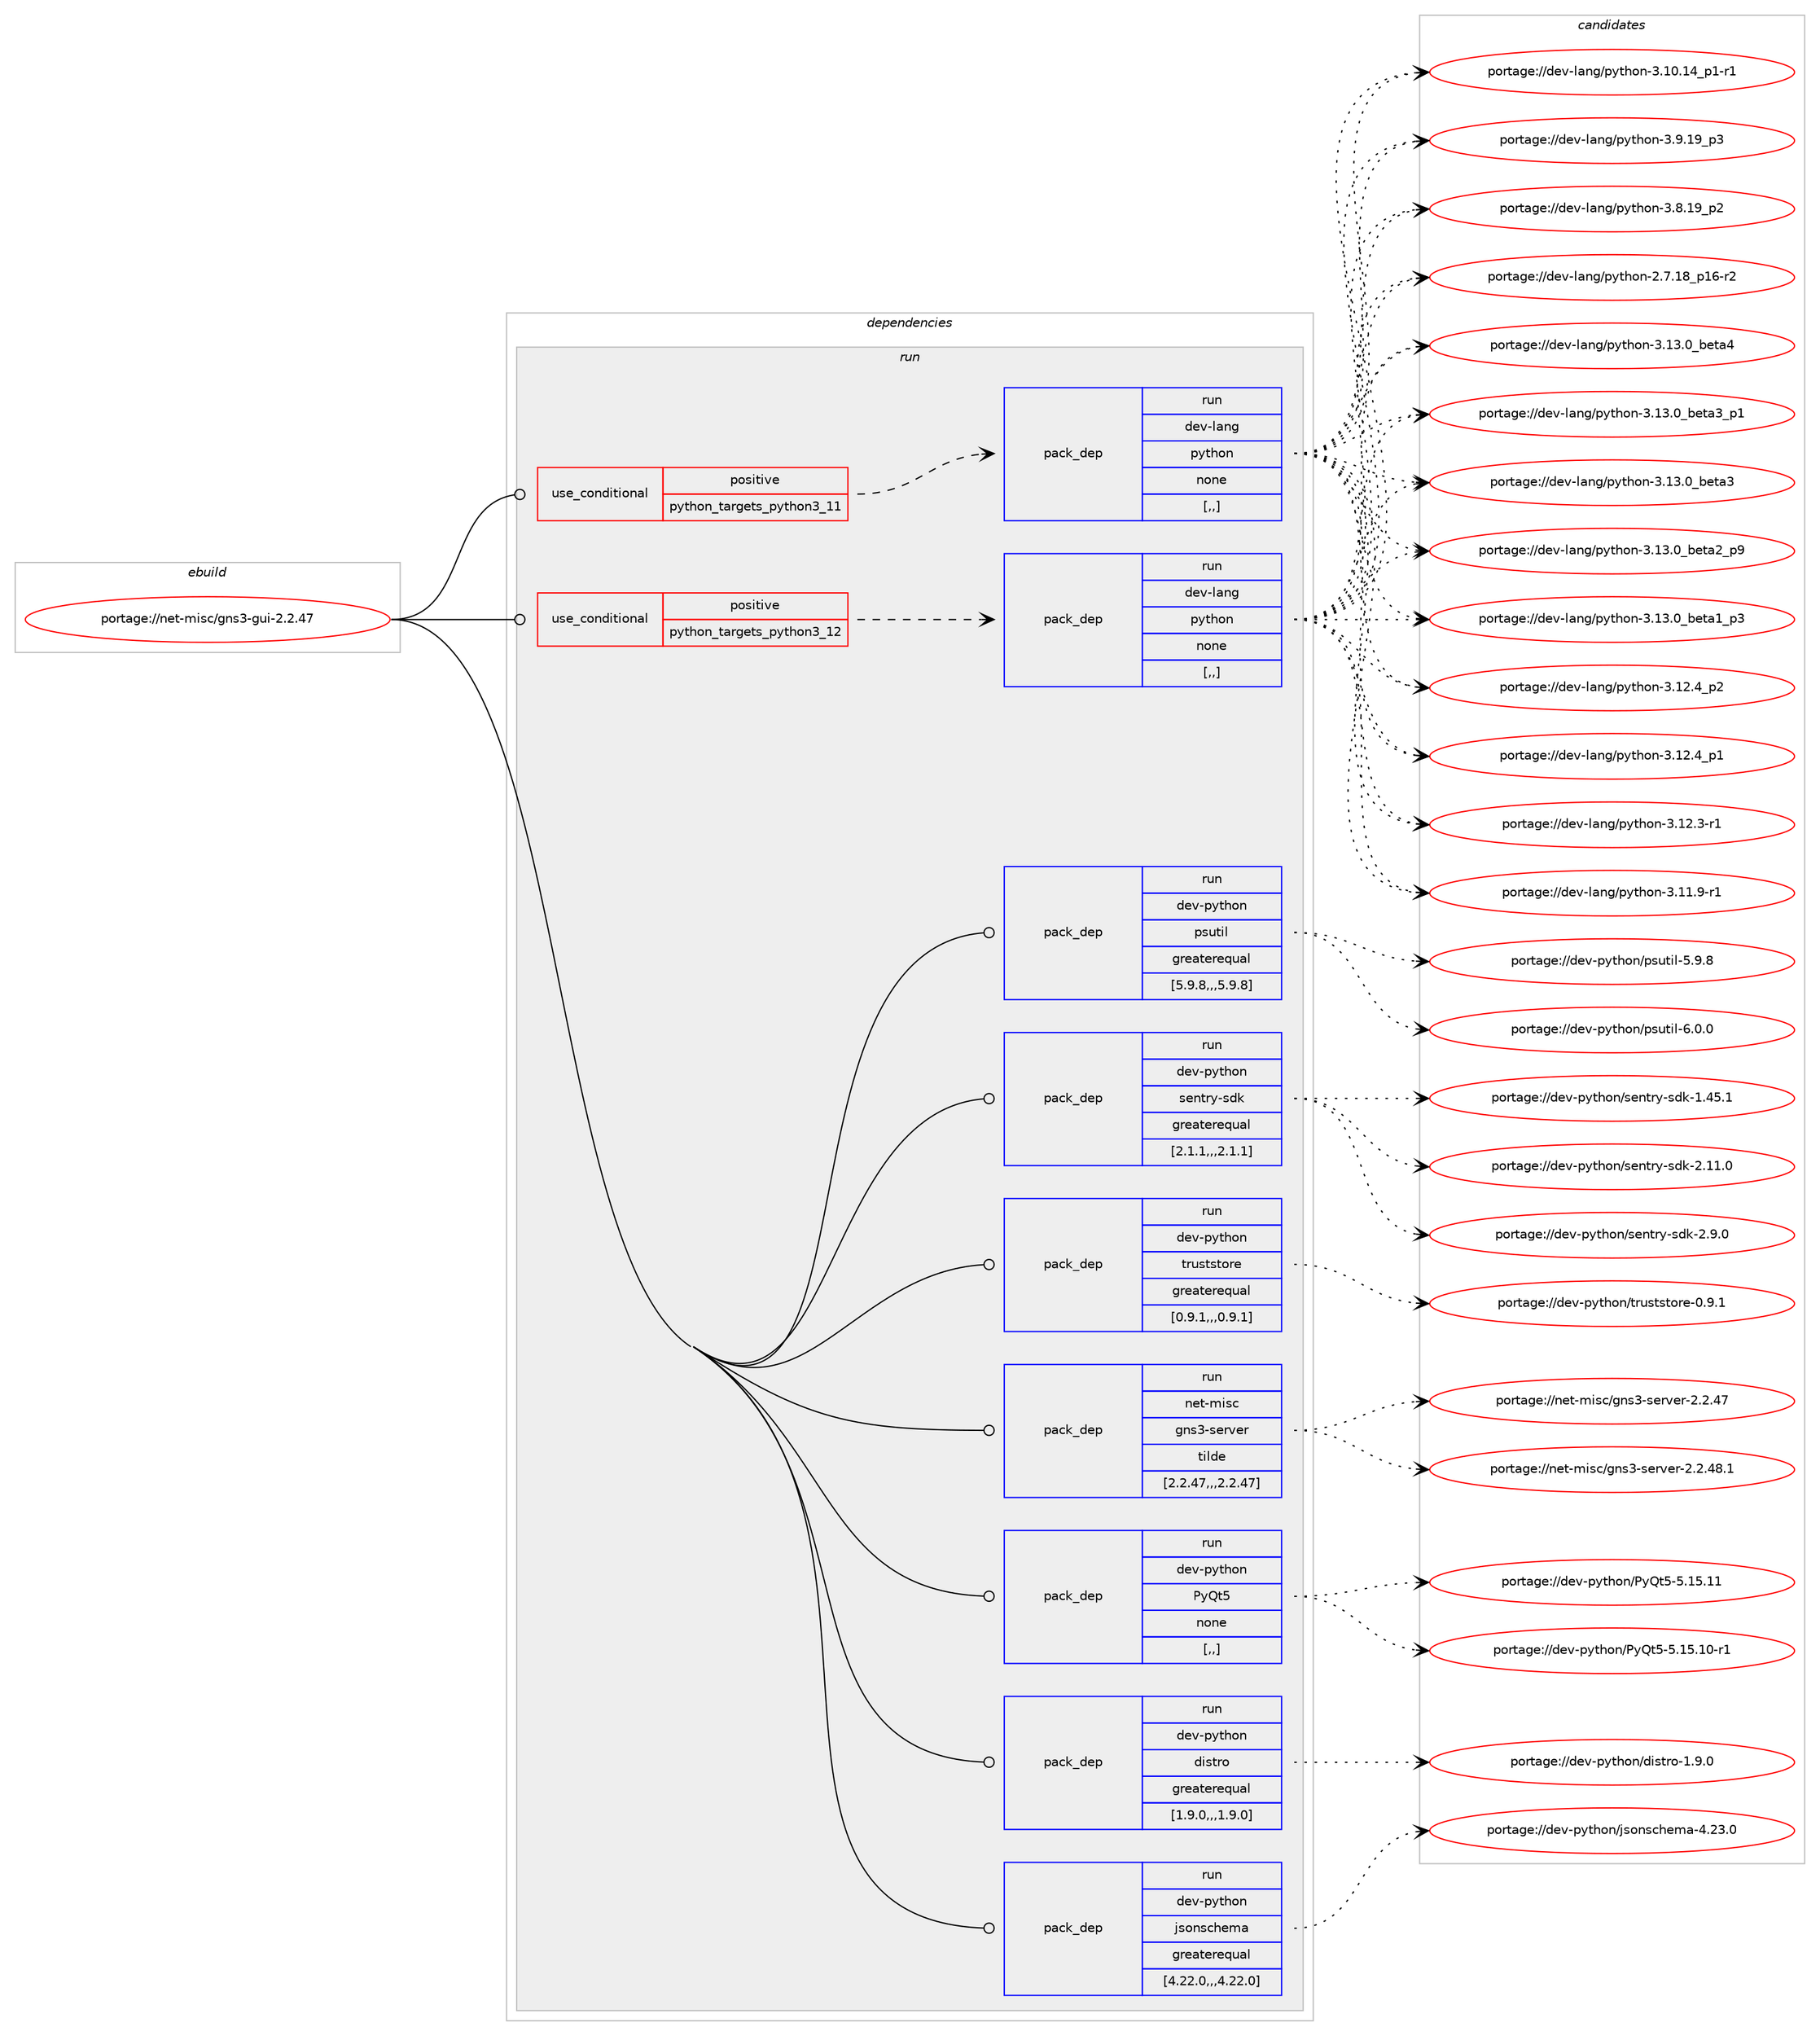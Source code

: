 digraph prolog {

# *************
# Graph options
# *************

newrank=true;
concentrate=true;
compound=true;
graph [rankdir=LR,fontname=Helvetica,fontsize=10,ranksep=1.5];#, ranksep=2.5, nodesep=0.2];
edge  [arrowhead=vee];
node  [fontname=Helvetica,fontsize=10];

# **********
# The ebuild
# **********

subgraph cluster_leftcol {
color=gray;
label=<<i>ebuild</i>>;
id [label="portage://net-misc/gns3-gui-2.2.47", color=red, width=4, href="../net-misc/gns3-gui-2.2.47.svg"];
}

# ****************
# The dependencies
# ****************

subgraph cluster_midcol {
color=gray;
label=<<i>dependencies</i>>;
subgraph cluster_compile {
fillcolor="#eeeeee";
style=filled;
label=<<i>compile</i>>;
}
subgraph cluster_compileandrun {
fillcolor="#eeeeee";
style=filled;
label=<<i>compile and run</i>>;
}
subgraph cluster_run {
fillcolor="#eeeeee";
style=filled;
label=<<i>run</i>>;
subgraph cond97530 {
dependency370596 [label=<<TABLE BORDER="0" CELLBORDER="1" CELLSPACING="0" CELLPADDING="4"><TR><TD ROWSPAN="3" CELLPADDING="10">use_conditional</TD></TR><TR><TD>positive</TD></TR><TR><TD>python_targets_python3_11</TD></TR></TABLE>>, shape=none, color=red];
subgraph pack270406 {
dependency370597 [label=<<TABLE BORDER="0" CELLBORDER="1" CELLSPACING="0" CELLPADDING="4" WIDTH="220"><TR><TD ROWSPAN="6" CELLPADDING="30">pack_dep</TD></TR><TR><TD WIDTH="110">run</TD></TR><TR><TD>dev-lang</TD></TR><TR><TD>python</TD></TR><TR><TD>none</TD></TR><TR><TD>[,,]</TD></TR></TABLE>>, shape=none, color=blue];
}
dependency370596:e -> dependency370597:w [weight=20,style="dashed",arrowhead="vee"];
}
id:e -> dependency370596:w [weight=20,style="solid",arrowhead="odot"];
subgraph cond97531 {
dependency370598 [label=<<TABLE BORDER="0" CELLBORDER="1" CELLSPACING="0" CELLPADDING="4"><TR><TD ROWSPAN="3" CELLPADDING="10">use_conditional</TD></TR><TR><TD>positive</TD></TR><TR><TD>python_targets_python3_12</TD></TR></TABLE>>, shape=none, color=red];
subgraph pack270407 {
dependency370599 [label=<<TABLE BORDER="0" CELLBORDER="1" CELLSPACING="0" CELLPADDING="4" WIDTH="220"><TR><TD ROWSPAN="6" CELLPADDING="30">pack_dep</TD></TR><TR><TD WIDTH="110">run</TD></TR><TR><TD>dev-lang</TD></TR><TR><TD>python</TD></TR><TR><TD>none</TD></TR><TR><TD>[,,]</TD></TR></TABLE>>, shape=none, color=blue];
}
dependency370598:e -> dependency370599:w [weight=20,style="dashed",arrowhead="vee"];
}
id:e -> dependency370598:w [weight=20,style="solid",arrowhead="odot"];
subgraph pack270408 {
dependency370600 [label=<<TABLE BORDER="0" CELLBORDER="1" CELLSPACING="0" CELLPADDING="4" WIDTH="220"><TR><TD ROWSPAN="6" CELLPADDING="30">pack_dep</TD></TR><TR><TD WIDTH="110">run</TD></TR><TR><TD>dev-python</TD></TR><TR><TD>PyQt5</TD></TR><TR><TD>none</TD></TR><TR><TD>[,,]</TD></TR></TABLE>>, shape=none, color=blue];
}
id:e -> dependency370600:w [weight=20,style="solid",arrowhead="odot"];
subgraph pack270409 {
dependency370601 [label=<<TABLE BORDER="0" CELLBORDER="1" CELLSPACING="0" CELLPADDING="4" WIDTH="220"><TR><TD ROWSPAN="6" CELLPADDING="30">pack_dep</TD></TR><TR><TD WIDTH="110">run</TD></TR><TR><TD>dev-python</TD></TR><TR><TD>distro</TD></TR><TR><TD>greaterequal</TD></TR><TR><TD>[1.9.0,,,1.9.0]</TD></TR></TABLE>>, shape=none, color=blue];
}
id:e -> dependency370601:w [weight=20,style="solid",arrowhead="odot"];
subgraph pack270410 {
dependency370602 [label=<<TABLE BORDER="0" CELLBORDER="1" CELLSPACING="0" CELLPADDING="4" WIDTH="220"><TR><TD ROWSPAN="6" CELLPADDING="30">pack_dep</TD></TR><TR><TD WIDTH="110">run</TD></TR><TR><TD>dev-python</TD></TR><TR><TD>jsonschema</TD></TR><TR><TD>greaterequal</TD></TR><TR><TD>[4.22.0,,,4.22.0]</TD></TR></TABLE>>, shape=none, color=blue];
}
id:e -> dependency370602:w [weight=20,style="solid",arrowhead="odot"];
subgraph pack270411 {
dependency370603 [label=<<TABLE BORDER="0" CELLBORDER="1" CELLSPACING="0" CELLPADDING="4" WIDTH="220"><TR><TD ROWSPAN="6" CELLPADDING="30">pack_dep</TD></TR><TR><TD WIDTH="110">run</TD></TR><TR><TD>dev-python</TD></TR><TR><TD>psutil</TD></TR><TR><TD>greaterequal</TD></TR><TR><TD>[5.9.8,,,5.9.8]</TD></TR></TABLE>>, shape=none, color=blue];
}
id:e -> dependency370603:w [weight=20,style="solid",arrowhead="odot"];
subgraph pack270412 {
dependency370604 [label=<<TABLE BORDER="0" CELLBORDER="1" CELLSPACING="0" CELLPADDING="4" WIDTH="220"><TR><TD ROWSPAN="6" CELLPADDING="30">pack_dep</TD></TR><TR><TD WIDTH="110">run</TD></TR><TR><TD>dev-python</TD></TR><TR><TD>sentry-sdk</TD></TR><TR><TD>greaterequal</TD></TR><TR><TD>[2.1.1,,,2.1.1]</TD></TR></TABLE>>, shape=none, color=blue];
}
id:e -> dependency370604:w [weight=20,style="solid",arrowhead="odot"];
subgraph pack270413 {
dependency370605 [label=<<TABLE BORDER="0" CELLBORDER="1" CELLSPACING="0" CELLPADDING="4" WIDTH="220"><TR><TD ROWSPAN="6" CELLPADDING="30">pack_dep</TD></TR><TR><TD WIDTH="110">run</TD></TR><TR><TD>dev-python</TD></TR><TR><TD>truststore</TD></TR><TR><TD>greaterequal</TD></TR><TR><TD>[0.9.1,,,0.9.1]</TD></TR></TABLE>>, shape=none, color=blue];
}
id:e -> dependency370605:w [weight=20,style="solid",arrowhead="odot"];
subgraph pack270414 {
dependency370606 [label=<<TABLE BORDER="0" CELLBORDER="1" CELLSPACING="0" CELLPADDING="4" WIDTH="220"><TR><TD ROWSPAN="6" CELLPADDING="30">pack_dep</TD></TR><TR><TD WIDTH="110">run</TD></TR><TR><TD>net-misc</TD></TR><TR><TD>gns3-server</TD></TR><TR><TD>tilde</TD></TR><TR><TD>[2.2.47,,,2.2.47]</TD></TR></TABLE>>, shape=none, color=blue];
}
id:e -> dependency370606:w [weight=20,style="solid",arrowhead="odot"];
}
}

# **************
# The candidates
# **************

subgraph cluster_choices {
rank=same;
color=gray;
label=<<i>candidates</i>>;

subgraph choice270406 {
color=black;
nodesep=1;
choice1001011184510897110103471121211161041111104551464951464895981011169752 [label="portage://dev-lang/python-3.13.0_beta4", color=red, width=4,href="../dev-lang/python-3.13.0_beta4.svg"];
choice10010111845108971101034711212111610411111045514649514648959810111697519511249 [label="portage://dev-lang/python-3.13.0_beta3_p1", color=red, width=4,href="../dev-lang/python-3.13.0_beta3_p1.svg"];
choice1001011184510897110103471121211161041111104551464951464895981011169751 [label="portage://dev-lang/python-3.13.0_beta3", color=red, width=4,href="../dev-lang/python-3.13.0_beta3.svg"];
choice10010111845108971101034711212111610411111045514649514648959810111697509511257 [label="portage://dev-lang/python-3.13.0_beta2_p9", color=red, width=4,href="../dev-lang/python-3.13.0_beta2_p9.svg"];
choice10010111845108971101034711212111610411111045514649514648959810111697499511251 [label="portage://dev-lang/python-3.13.0_beta1_p3", color=red, width=4,href="../dev-lang/python-3.13.0_beta1_p3.svg"];
choice100101118451089711010347112121116104111110455146495046529511250 [label="portage://dev-lang/python-3.12.4_p2", color=red, width=4,href="../dev-lang/python-3.12.4_p2.svg"];
choice100101118451089711010347112121116104111110455146495046529511249 [label="portage://dev-lang/python-3.12.4_p1", color=red, width=4,href="../dev-lang/python-3.12.4_p1.svg"];
choice100101118451089711010347112121116104111110455146495046514511449 [label="portage://dev-lang/python-3.12.3-r1", color=red, width=4,href="../dev-lang/python-3.12.3-r1.svg"];
choice100101118451089711010347112121116104111110455146494946574511449 [label="portage://dev-lang/python-3.11.9-r1", color=red, width=4,href="../dev-lang/python-3.11.9-r1.svg"];
choice100101118451089711010347112121116104111110455146494846495295112494511449 [label="portage://dev-lang/python-3.10.14_p1-r1", color=red, width=4,href="../dev-lang/python-3.10.14_p1-r1.svg"];
choice100101118451089711010347112121116104111110455146574649579511251 [label="portage://dev-lang/python-3.9.19_p3", color=red, width=4,href="../dev-lang/python-3.9.19_p3.svg"];
choice100101118451089711010347112121116104111110455146564649579511250 [label="portage://dev-lang/python-3.8.19_p2", color=red, width=4,href="../dev-lang/python-3.8.19_p2.svg"];
choice100101118451089711010347112121116104111110455046554649569511249544511450 [label="portage://dev-lang/python-2.7.18_p16-r2", color=red, width=4,href="../dev-lang/python-2.7.18_p16-r2.svg"];
dependency370597:e -> choice1001011184510897110103471121211161041111104551464951464895981011169752:w [style=dotted,weight="100"];
dependency370597:e -> choice10010111845108971101034711212111610411111045514649514648959810111697519511249:w [style=dotted,weight="100"];
dependency370597:e -> choice1001011184510897110103471121211161041111104551464951464895981011169751:w [style=dotted,weight="100"];
dependency370597:e -> choice10010111845108971101034711212111610411111045514649514648959810111697509511257:w [style=dotted,weight="100"];
dependency370597:e -> choice10010111845108971101034711212111610411111045514649514648959810111697499511251:w [style=dotted,weight="100"];
dependency370597:e -> choice100101118451089711010347112121116104111110455146495046529511250:w [style=dotted,weight="100"];
dependency370597:e -> choice100101118451089711010347112121116104111110455146495046529511249:w [style=dotted,weight="100"];
dependency370597:e -> choice100101118451089711010347112121116104111110455146495046514511449:w [style=dotted,weight="100"];
dependency370597:e -> choice100101118451089711010347112121116104111110455146494946574511449:w [style=dotted,weight="100"];
dependency370597:e -> choice100101118451089711010347112121116104111110455146494846495295112494511449:w [style=dotted,weight="100"];
dependency370597:e -> choice100101118451089711010347112121116104111110455146574649579511251:w [style=dotted,weight="100"];
dependency370597:e -> choice100101118451089711010347112121116104111110455146564649579511250:w [style=dotted,weight="100"];
dependency370597:e -> choice100101118451089711010347112121116104111110455046554649569511249544511450:w [style=dotted,weight="100"];
}
subgraph choice270407 {
color=black;
nodesep=1;
choice1001011184510897110103471121211161041111104551464951464895981011169752 [label="portage://dev-lang/python-3.13.0_beta4", color=red, width=4,href="../dev-lang/python-3.13.0_beta4.svg"];
choice10010111845108971101034711212111610411111045514649514648959810111697519511249 [label="portage://dev-lang/python-3.13.0_beta3_p1", color=red, width=4,href="../dev-lang/python-3.13.0_beta3_p1.svg"];
choice1001011184510897110103471121211161041111104551464951464895981011169751 [label="portage://dev-lang/python-3.13.0_beta3", color=red, width=4,href="../dev-lang/python-3.13.0_beta3.svg"];
choice10010111845108971101034711212111610411111045514649514648959810111697509511257 [label="portage://dev-lang/python-3.13.0_beta2_p9", color=red, width=4,href="../dev-lang/python-3.13.0_beta2_p9.svg"];
choice10010111845108971101034711212111610411111045514649514648959810111697499511251 [label="portage://dev-lang/python-3.13.0_beta1_p3", color=red, width=4,href="../dev-lang/python-3.13.0_beta1_p3.svg"];
choice100101118451089711010347112121116104111110455146495046529511250 [label="portage://dev-lang/python-3.12.4_p2", color=red, width=4,href="../dev-lang/python-3.12.4_p2.svg"];
choice100101118451089711010347112121116104111110455146495046529511249 [label="portage://dev-lang/python-3.12.4_p1", color=red, width=4,href="../dev-lang/python-3.12.4_p1.svg"];
choice100101118451089711010347112121116104111110455146495046514511449 [label="portage://dev-lang/python-3.12.3-r1", color=red, width=4,href="../dev-lang/python-3.12.3-r1.svg"];
choice100101118451089711010347112121116104111110455146494946574511449 [label="portage://dev-lang/python-3.11.9-r1", color=red, width=4,href="../dev-lang/python-3.11.9-r1.svg"];
choice100101118451089711010347112121116104111110455146494846495295112494511449 [label="portage://dev-lang/python-3.10.14_p1-r1", color=red, width=4,href="../dev-lang/python-3.10.14_p1-r1.svg"];
choice100101118451089711010347112121116104111110455146574649579511251 [label="portage://dev-lang/python-3.9.19_p3", color=red, width=4,href="../dev-lang/python-3.9.19_p3.svg"];
choice100101118451089711010347112121116104111110455146564649579511250 [label="portage://dev-lang/python-3.8.19_p2", color=red, width=4,href="../dev-lang/python-3.8.19_p2.svg"];
choice100101118451089711010347112121116104111110455046554649569511249544511450 [label="portage://dev-lang/python-2.7.18_p16-r2", color=red, width=4,href="../dev-lang/python-2.7.18_p16-r2.svg"];
dependency370599:e -> choice1001011184510897110103471121211161041111104551464951464895981011169752:w [style=dotted,weight="100"];
dependency370599:e -> choice10010111845108971101034711212111610411111045514649514648959810111697519511249:w [style=dotted,weight="100"];
dependency370599:e -> choice1001011184510897110103471121211161041111104551464951464895981011169751:w [style=dotted,weight="100"];
dependency370599:e -> choice10010111845108971101034711212111610411111045514649514648959810111697509511257:w [style=dotted,weight="100"];
dependency370599:e -> choice10010111845108971101034711212111610411111045514649514648959810111697499511251:w [style=dotted,weight="100"];
dependency370599:e -> choice100101118451089711010347112121116104111110455146495046529511250:w [style=dotted,weight="100"];
dependency370599:e -> choice100101118451089711010347112121116104111110455146495046529511249:w [style=dotted,weight="100"];
dependency370599:e -> choice100101118451089711010347112121116104111110455146495046514511449:w [style=dotted,weight="100"];
dependency370599:e -> choice100101118451089711010347112121116104111110455146494946574511449:w [style=dotted,weight="100"];
dependency370599:e -> choice100101118451089711010347112121116104111110455146494846495295112494511449:w [style=dotted,weight="100"];
dependency370599:e -> choice100101118451089711010347112121116104111110455146574649579511251:w [style=dotted,weight="100"];
dependency370599:e -> choice100101118451089711010347112121116104111110455146564649579511250:w [style=dotted,weight="100"];
dependency370599:e -> choice100101118451089711010347112121116104111110455046554649569511249544511450:w [style=dotted,weight="100"];
}
subgraph choice270408 {
color=black;
nodesep=1;
choice10010111845112121116104111110478012181116534553464953464949 [label="portage://dev-python/PyQt5-5.15.11", color=red, width=4,href="../dev-python/PyQt5-5.15.11.svg"];
choice100101118451121211161041111104780121811165345534649534649484511449 [label="portage://dev-python/PyQt5-5.15.10-r1", color=red, width=4,href="../dev-python/PyQt5-5.15.10-r1.svg"];
dependency370600:e -> choice10010111845112121116104111110478012181116534553464953464949:w [style=dotted,weight="100"];
dependency370600:e -> choice100101118451121211161041111104780121811165345534649534649484511449:w [style=dotted,weight="100"];
}
subgraph choice270409 {
color=black;
nodesep=1;
choice1001011184511212111610411111047100105115116114111454946574648 [label="portage://dev-python/distro-1.9.0", color=red, width=4,href="../dev-python/distro-1.9.0.svg"];
dependency370601:e -> choice1001011184511212111610411111047100105115116114111454946574648:w [style=dotted,weight="100"];
}
subgraph choice270410 {
color=black;
nodesep=1;
choice1001011184511212111610411111047106115111110115991041011099745524650514648 [label="portage://dev-python/jsonschema-4.23.0", color=red, width=4,href="../dev-python/jsonschema-4.23.0.svg"];
dependency370602:e -> choice1001011184511212111610411111047106115111110115991041011099745524650514648:w [style=dotted,weight="100"];
}
subgraph choice270411 {
color=black;
nodesep=1;
choice1001011184511212111610411111047112115117116105108455446484648 [label="portage://dev-python/psutil-6.0.0", color=red, width=4,href="../dev-python/psutil-6.0.0.svg"];
choice1001011184511212111610411111047112115117116105108455346574656 [label="portage://dev-python/psutil-5.9.8", color=red, width=4,href="../dev-python/psutil-5.9.8.svg"];
dependency370603:e -> choice1001011184511212111610411111047112115117116105108455446484648:w [style=dotted,weight="100"];
dependency370603:e -> choice1001011184511212111610411111047112115117116105108455346574656:w [style=dotted,weight="100"];
}
subgraph choice270412 {
color=black;
nodesep=1;
choice10010111845112121116104111110471151011101161141214511510010745504649494648 [label="portage://dev-python/sentry-sdk-2.11.0", color=red, width=4,href="../dev-python/sentry-sdk-2.11.0.svg"];
choice100101118451121211161041111104711510111011611412145115100107455046574648 [label="portage://dev-python/sentry-sdk-2.9.0", color=red, width=4,href="../dev-python/sentry-sdk-2.9.0.svg"];
choice10010111845112121116104111110471151011101161141214511510010745494652534649 [label="portage://dev-python/sentry-sdk-1.45.1", color=red, width=4,href="../dev-python/sentry-sdk-1.45.1.svg"];
dependency370604:e -> choice10010111845112121116104111110471151011101161141214511510010745504649494648:w [style=dotted,weight="100"];
dependency370604:e -> choice100101118451121211161041111104711510111011611412145115100107455046574648:w [style=dotted,weight="100"];
dependency370604:e -> choice10010111845112121116104111110471151011101161141214511510010745494652534649:w [style=dotted,weight="100"];
}
subgraph choice270413 {
color=black;
nodesep=1;
choice1001011184511212111610411111047116114117115116115116111114101454846574649 [label="portage://dev-python/truststore-0.9.1", color=red, width=4,href="../dev-python/truststore-0.9.1.svg"];
dependency370605:e -> choice1001011184511212111610411111047116114117115116115116111114101454846574649:w [style=dotted,weight="100"];
}
subgraph choice270414 {
color=black;
nodesep=1;
choice1101011164510910511599471031101155145115101114118101114455046504652564649 [label="portage://net-misc/gns3-server-2.2.48.1", color=red, width=4,href="../net-misc/gns3-server-2.2.48.1.svg"];
choice110101116451091051159947103110115514511510111411810111445504650465255 [label="portage://net-misc/gns3-server-2.2.47", color=red, width=4,href="../net-misc/gns3-server-2.2.47.svg"];
dependency370606:e -> choice1101011164510910511599471031101155145115101114118101114455046504652564649:w [style=dotted,weight="100"];
dependency370606:e -> choice110101116451091051159947103110115514511510111411810111445504650465255:w [style=dotted,weight="100"];
}
}

}
